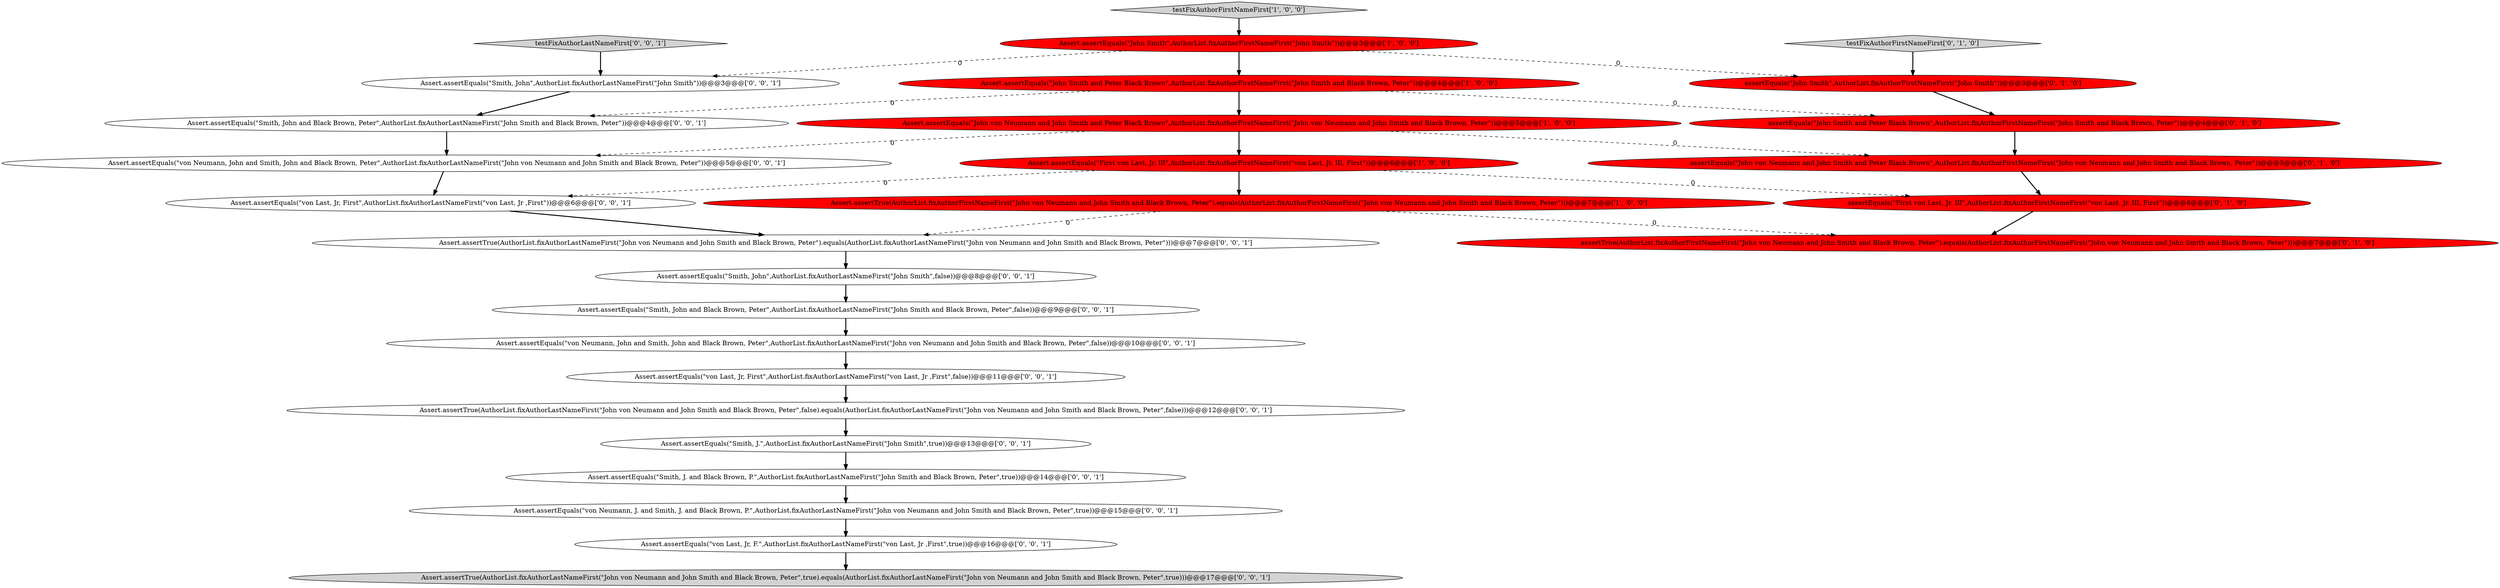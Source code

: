 digraph {
11 [style = filled, label = "assertEquals(\"First von Last, Jr. III\",AuthorList.fixAuthorFirstNameFirst(\"von Last, Jr. III, First\"))@@@6@@@['0', '1', '0']", fillcolor = red, shape = ellipse image = "AAA1AAABBB2BBB"];
0 [style = filled, label = "Assert.assertEquals(\"First von Last, Jr. III\",AuthorList.fixAuthorFirstNameFirst(\"von Last, Jr. III, First\"))@@@6@@@['1', '0', '0']", fillcolor = red, shape = ellipse image = "AAA1AAABBB1BBB"];
10 [style = filled, label = "assertEquals(\"John Smith\",AuthorList.fixAuthorFirstNameFirst(\"John Smith\"))@@@3@@@['0', '1', '0']", fillcolor = red, shape = ellipse image = "AAA1AAABBB2BBB"];
14 [style = filled, label = "Assert.assertTrue(AuthorList.fixAuthorLastNameFirst(\"John von Neumann and John Smith and Black Brown, Peter\").equals(AuthorList.fixAuthorLastNameFirst(\"John von Neumann and John Smith and Black Brown, Peter\")))@@@7@@@['0', '0', '1']", fillcolor = white, shape = ellipse image = "AAA0AAABBB3BBB"];
8 [style = filled, label = "assertEquals(\"John Smith and Peter Black Brown\",AuthorList.fixAuthorFirstNameFirst(\"John Smith and Black Brown, Peter\"))@@@4@@@['0', '1', '0']", fillcolor = red, shape = ellipse image = "AAA1AAABBB2BBB"];
26 [style = filled, label = "Assert.assertTrue(AuthorList.fixAuthorLastNameFirst(\"John von Neumann and John Smith and Black Brown, Peter\",true).equals(AuthorList.fixAuthorLastNameFirst(\"John von Neumann and John Smith and Black Brown, Peter\",true)))@@@17@@@['0', '0', '1']", fillcolor = lightgray, shape = ellipse image = "AAA0AAABBB3BBB"];
6 [style = filled, label = "testFixAuthorFirstNameFirst['0', '1', '0']", fillcolor = lightgray, shape = diamond image = "AAA0AAABBB2BBB"];
12 [style = filled, label = "Assert.assertEquals(\"Smith, John\",AuthorList.fixAuthorLastNameFirst(\"John Smith\",false))@@@8@@@['0', '0', '1']", fillcolor = white, shape = ellipse image = "AAA0AAABBB3BBB"];
3 [style = filled, label = "Assert.assertEquals(\"John von Neumann and John Smith and Peter Black Brown\",AuthorList.fixAuthorFirstNameFirst(\"John von Neumann and John Smith and Black Brown, Peter\"))@@@5@@@['1', '0', '0']", fillcolor = red, shape = ellipse image = "AAA1AAABBB1BBB"];
21 [style = filled, label = "Assert.assertEquals(\"von Neumann, John and Smith, John and Black Brown, Peter\",AuthorList.fixAuthorLastNameFirst(\"John von Neumann and John Smith and Black Brown, Peter\"))@@@5@@@['0', '0', '1']", fillcolor = white, shape = ellipse image = "AAA0AAABBB3BBB"];
18 [style = filled, label = "Assert.assertEquals(\"von Last, Jr, F.\",AuthorList.fixAuthorLastNameFirst(\"von Last, Jr ,First\",true))@@@16@@@['0', '0', '1']", fillcolor = white, shape = ellipse image = "AAA0AAABBB3BBB"];
13 [style = filled, label = "testFixAuthorLastNameFirst['0', '0', '1']", fillcolor = lightgray, shape = diamond image = "AAA0AAABBB3BBB"];
20 [style = filled, label = "Assert.assertEquals(\"Smith, J.\",AuthorList.fixAuthorLastNameFirst(\"John Smith\",true))@@@13@@@['0', '0', '1']", fillcolor = white, shape = ellipse image = "AAA0AAABBB3BBB"];
19 [style = filled, label = "Assert.assertEquals(\"Smith, John\",AuthorList.fixAuthorLastNameFirst(\"John Smith\"))@@@3@@@['0', '0', '1']", fillcolor = white, shape = ellipse image = "AAA0AAABBB3BBB"];
4 [style = filled, label = "Assert.assertTrue(AuthorList.fixAuthorFirstNameFirst(\"John von Neumann and John Smith and Black Brown, Peter\").equals(AuthorList.fixAuthorFirstNameFirst(\"John von Neumann and John Smith and Black Brown, Peter\")))@@@7@@@['1', '0', '0']", fillcolor = red, shape = ellipse image = "AAA1AAABBB1BBB"];
23 [style = filled, label = "Assert.assertEquals(\"von Neumann, John and Smith, John and Black Brown, Peter\",AuthorList.fixAuthorLastNameFirst(\"John von Neumann and John Smith and Black Brown, Peter\",false))@@@10@@@['0', '0', '1']", fillcolor = white, shape = ellipse image = "AAA0AAABBB3BBB"];
5 [style = filled, label = "Assert.assertEquals(\"John Smith\",AuthorList.fixAuthorFirstNameFirst(\"John Smith\"))@@@3@@@['1', '0', '0']", fillcolor = red, shape = ellipse image = "AAA1AAABBB1BBB"];
1 [style = filled, label = "testFixAuthorFirstNameFirst['1', '0', '0']", fillcolor = lightgray, shape = diamond image = "AAA0AAABBB1BBB"];
2 [style = filled, label = "Assert.assertEquals(\"John Smith and Peter Black Brown\",AuthorList.fixAuthorFirstNameFirst(\"John Smith and Black Brown, Peter\"))@@@4@@@['1', '0', '0']", fillcolor = red, shape = ellipse image = "AAA1AAABBB1BBB"];
16 [style = filled, label = "Assert.assertTrue(AuthorList.fixAuthorLastNameFirst(\"John von Neumann and John Smith and Black Brown, Peter\",false).equals(AuthorList.fixAuthorLastNameFirst(\"John von Neumann and John Smith and Black Brown, Peter\",false)))@@@12@@@['0', '0', '1']", fillcolor = white, shape = ellipse image = "AAA0AAABBB3BBB"];
25 [style = filled, label = "Assert.assertEquals(\"von Last, Jr, First\",AuthorList.fixAuthorLastNameFirst(\"von Last, Jr ,First\"))@@@6@@@['0', '0', '1']", fillcolor = white, shape = ellipse image = "AAA0AAABBB3BBB"];
17 [style = filled, label = "Assert.assertEquals(\"Smith, John and Black Brown, Peter\",AuthorList.fixAuthorLastNameFirst(\"John Smith and Black Brown, Peter\",false))@@@9@@@['0', '0', '1']", fillcolor = white, shape = ellipse image = "AAA0AAABBB3BBB"];
22 [style = filled, label = "Assert.assertEquals(\"von Last, Jr, First\",AuthorList.fixAuthorLastNameFirst(\"von Last, Jr ,First\",false))@@@11@@@['0', '0', '1']", fillcolor = white, shape = ellipse image = "AAA0AAABBB3BBB"];
24 [style = filled, label = "Assert.assertEquals(\"Smith, John and Black Brown, Peter\",AuthorList.fixAuthorLastNameFirst(\"John Smith and Black Brown, Peter\"))@@@4@@@['0', '0', '1']", fillcolor = white, shape = ellipse image = "AAA0AAABBB3BBB"];
9 [style = filled, label = "assertEquals(\"John von Neumann and John Smith and Peter Black Brown\",AuthorList.fixAuthorFirstNameFirst(\"John von Neumann and John Smith and Black Brown, Peter\"))@@@5@@@['0', '1', '0']", fillcolor = red, shape = ellipse image = "AAA1AAABBB2BBB"];
7 [style = filled, label = "assertTrue(AuthorList.fixAuthorFirstNameFirst(\"John von Neumann and John Smith and Black Brown, Peter\").equals(AuthorList.fixAuthorFirstNameFirst(\"John von Neumann and John Smith and Black Brown, Peter\")))@@@7@@@['0', '1', '0']", fillcolor = red, shape = ellipse image = "AAA1AAABBB2BBB"];
27 [style = filled, label = "Assert.assertEquals(\"von Neumann, J. and Smith, J. and Black Brown, P.\",AuthorList.fixAuthorLastNameFirst(\"John von Neumann and John Smith and Black Brown, Peter\",true))@@@15@@@['0', '0', '1']", fillcolor = white, shape = ellipse image = "AAA0AAABBB3BBB"];
15 [style = filled, label = "Assert.assertEquals(\"Smith, J. and Black Brown, P.\",AuthorList.fixAuthorLastNameFirst(\"John Smith and Black Brown, Peter\",true))@@@14@@@['0', '0', '1']", fillcolor = white, shape = ellipse image = "AAA0AAABBB3BBB"];
1->5 [style = bold, label=""];
27->18 [style = bold, label=""];
9->11 [style = bold, label=""];
3->21 [style = dashed, label="0"];
22->16 [style = bold, label=""];
2->3 [style = bold, label=""];
12->17 [style = bold, label=""];
18->26 [style = bold, label=""];
0->11 [style = dashed, label="0"];
25->14 [style = bold, label=""];
21->25 [style = bold, label=""];
2->8 [style = dashed, label="0"];
17->23 [style = bold, label=""];
3->0 [style = bold, label=""];
19->24 [style = bold, label=""];
5->2 [style = bold, label=""];
13->19 [style = bold, label=""];
23->22 [style = bold, label=""];
0->25 [style = dashed, label="0"];
10->8 [style = bold, label=""];
5->10 [style = dashed, label="0"];
24->21 [style = bold, label=""];
3->9 [style = dashed, label="0"];
0->4 [style = bold, label=""];
4->7 [style = dashed, label="0"];
6->10 [style = bold, label=""];
14->12 [style = bold, label=""];
8->9 [style = bold, label=""];
4->14 [style = dashed, label="0"];
2->24 [style = dashed, label="0"];
16->20 [style = bold, label=""];
20->15 [style = bold, label=""];
15->27 [style = bold, label=""];
5->19 [style = dashed, label="0"];
11->7 [style = bold, label=""];
}
